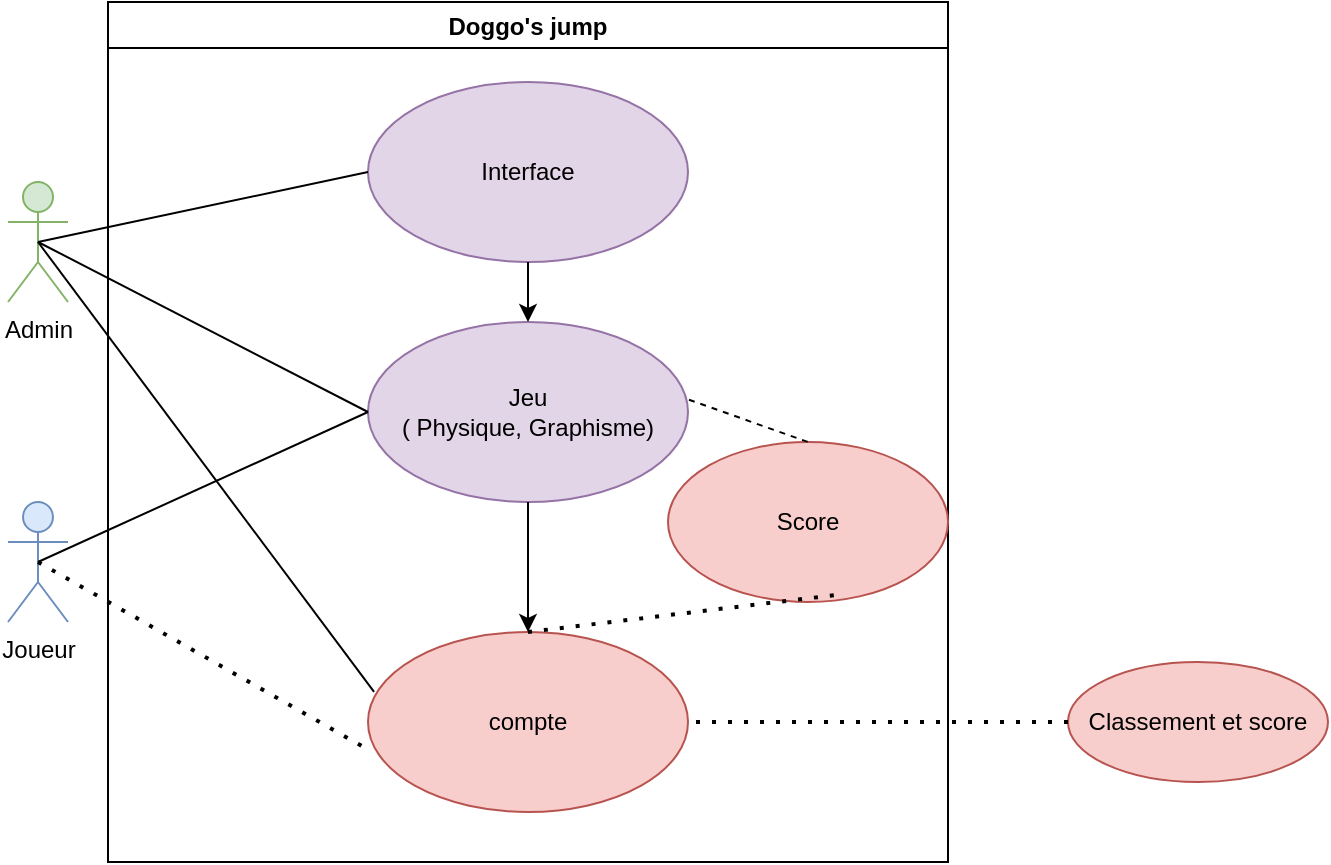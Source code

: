 <mxfile version="24.4.3" type="github">
  <diagram name="Page-1" id="mfvF1i8Ni3RD2kmJohUu">
    <mxGraphModel dx="1062" dy="571" grid="1" gridSize="10" guides="1" tooltips="1" connect="1" arrows="1" fold="1" page="1" pageScale="1" pageWidth="827" pageHeight="1169" math="0" shadow="0">
      <root>
        <mxCell id="0" />
        <mxCell id="1" parent="0" />
        <mxCell id="fka_Ivsa0DvniqacogMy-2" value="Joueur" style="shape=umlActor;verticalLabelPosition=bottom;verticalAlign=top;html=1;fillColor=#dae8fc;strokeColor=#6c8ebf;" parent="1" vertex="1">
          <mxGeometry x="270" y="290" width="30" height="60" as="geometry" />
        </mxCell>
        <mxCell id="fka_Ivsa0DvniqacogMy-3" value="Admin" style="shape=umlActor;verticalLabelPosition=bottom;verticalAlign=top;html=1;fillColor=#d5e8d4;strokeColor=#82b366;" parent="1" vertex="1">
          <mxGeometry x="270" y="130" width="30" height="60" as="geometry" />
        </mxCell>
        <mxCell id="fka_Ivsa0DvniqacogMy-5" value="Doggo&#39;s jump" style="swimlane;" parent="1" vertex="1">
          <mxGeometry x="320" y="40" width="420" height="430" as="geometry" />
        </mxCell>
        <mxCell id="fka_Ivsa0DvniqacogMy-6" value="Score" style="ellipse;whiteSpace=wrap;html=1;align=center;newEdgeStyle={&quot;edgeStyle&quot;:&quot;entityRelationEdgeStyle&quot;,&quot;startArrow&quot;:&quot;none&quot;,&quot;endArrow&quot;:&quot;none&quot;,&quot;segment&quot;:10,&quot;curved&quot;:1,&quot;sourcePerimeterSpacing&quot;:0,&quot;targetPerimeterSpacing&quot;:0};treeFolding=1;treeMoving=1;fillColor=#f8cecc;strokeColor=#b85450;" parent="fka_Ivsa0DvniqacogMy-5" vertex="1">
          <mxGeometry x="280" y="220" width="140" height="80" as="geometry" />
        </mxCell>
        <mxCell id="fka_Ivsa0DvniqacogMy-8" value="compte" style="ellipse;whiteSpace=wrap;html=1;align=center;newEdgeStyle={&quot;edgeStyle&quot;:&quot;entityRelationEdgeStyle&quot;,&quot;startArrow&quot;:&quot;none&quot;,&quot;endArrow&quot;:&quot;none&quot;,&quot;segment&quot;:10,&quot;curved&quot;:1,&quot;sourcePerimeterSpacing&quot;:0,&quot;targetPerimeterSpacing&quot;:0};treeFolding=1;treeMoving=1;fillColor=#f8cecc;strokeColor=#b85450;" parent="fka_Ivsa0DvniqacogMy-5" vertex="1">
          <mxGeometry x="130" y="315" width="160" height="90" as="geometry" />
        </mxCell>
        <mxCell id="fka_Ivsa0DvniqacogMy-9" value="" style="endArrow=none;dashed=1;html=1;dashPattern=1 3;strokeWidth=2;rounded=0;entryX=0.629;entryY=0.95;entryDx=0;entryDy=0;entryPerimeter=0;exitX=0.5;exitY=0;exitDx=0;exitDy=0;" parent="fka_Ivsa0DvniqacogMy-5" source="fka_Ivsa0DvniqacogMy-8" target="fka_Ivsa0DvniqacogMy-6" edge="1">
          <mxGeometry width="50" height="50" relative="1" as="geometry">
            <mxPoint x="70" y="290" as="sourcePoint" />
            <mxPoint x="120" y="240" as="targetPoint" />
          </mxGeometry>
        </mxCell>
        <mxCell id="LrhPeTNOm7IgZdOVsIFP-4" value="" style="endArrow=none;dashed=1;html=1;rounded=0;entryX=0.5;entryY=0;entryDx=0;entryDy=0;exitX=1;exitY=1;exitDx=0;exitDy=0;" parent="fka_Ivsa0DvniqacogMy-5" target="fka_Ivsa0DvniqacogMy-6" edge="1">
          <mxGeometry width="50" height="50" relative="1" as="geometry">
            <mxPoint x="256.569" y="186.82" as="sourcePoint" />
            <mxPoint x="270" y="210" as="targetPoint" />
          </mxGeometry>
        </mxCell>
        <mxCell id="LrhPeTNOm7IgZdOVsIFP-10" value="Interface" style="ellipse;whiteSpace=wrap;html=1;align=center;newEdgeStyle={&quot;edgeStyle&quot;:&quot;entityRelationEdgeStyle&quot;,&quot;startArrow&quot;:&quot;none&quot;,&quot;endArrow&quot;:&quot;none&quot;,&quot;segment&quot;:10,&quot;curved&quot;:1,&quot;sourcePerimeterSpacing&quot;:0,&quot;targetPerimeterSpacing&quot;:0};treeFolding=1;treeMoving=1;fillColor=#e1d5e7;strokeColor=#9673a6;" parent="fka_Ivsa0DvniqacogMy-5" vertex="1">
          <mxGeometry x="130" y="40" width="160" height="90" as="geometry" />
        </mxCell>
        <mxCell id="LrhPeTNOm7IgZdOVsIFP-9" value="Jeu&lt;div&gt;( Physique, Graphisme)&lt;/div&gt;" style="ellipse;whiteSpace=wrap;html=1;align=center;newEdgeStyle={&quot;edgeStyle&quot;:&quot;entityRelationEdgeStyle&quot;,&quot;startArrow&quot;:&quot;none&quot;,&quot;endArrow&quot;:&quot;none&quot;,&quot;segment&quot;:10,&quot;curved&quot;:1,&quot;sourcePerimeterSpacing&quot;:0,&quot;targetPerimeterSpacing&quot;:0};treeFolding=1;treeMoving=1;fillColor=#e1d5e7;strokeColor=#9673a6;" parent="fka_Ivsa0DvniqacogMy-5" vertex="1">
          <mxGeometry x="130" y="160" width="160" height="90" as="geometry" />
        </mxCell>
        <mxCell id="LrhPeTNOm7IgZdOVsIFP-15" value="" style="endArrow=classic;html=1;rounded=0;entryX=0.5;entryY=0;entryDx=0;entryDy=0;exitX=0.5;exitY=1;exitDx=0;exitDy=0;" parent="fka_Ivsa0DvniqacogMy-5" source="LrhPeTNOm7IgZdOVsIFP-10" target="LrhPeTNOm7IgZdOVsIFP-9" edge="1">
          <mxGeometry width="50" height="50" relative="1" as="geometry">
            <mxPoint x="220" y="260" as="sourcePoint" />
            <mxPoint x="270" y="210" as="targetPoint" />
          </mxGeometry>
        </mxCell>
        <mxCell id="LrhPeTNOm7IgZdOVsIFP-16" value="" style="endArrow=classic;html=1;rounded=0;entryX=0.5;entryY=0;entryDx=0;entryDy=0;exitX=0.5;exitY=1;exitDx=0;exitDy=0;" parent="fka_Ivsa0DvniqacogMy-5" source="LrhPeTNOm7IgZdOVsIFP-9" target="fka_Ivsa0DvniqacogMy-8" edge="1">
          <mxGeometry width="50" height="50" relative="1" as="geometry">
            <mxPoint x="220" y="260" as="sourcePoint" />
            <mxPoint x="270" y="210" as="targetPoint" />
          </mxGeometry>
        </mxCell>
        <mxCell id="fka_Ivsa0DvniqacogMy-10" value="" style="endArrow=none;html=1;rounded=0;exitX=0.5;exitY=0.5;exitDx=0;exitDy=0;exitPerimeter=0;entryX=0;entryY=0.5;entryDx=0;entryDy=0;" parent="1" source="fka_Ivsa0DvniqacogMy-2" target="LrhPeTNOm7IgZdOVsIFP-9" edge="1">
          <mxGeometry width="50" height="50" relative="1" as="geometry">
            <mxPoint x="390" y="330" as="sourcePoint" />
            <mxPoint x="440" y="195" as="targetPoint" />
          </mxGeometry>
        </mxCell>
        <mxCell id="fka_Ivsa0DvniqacogMy-11" value="" style="endArrow=none;dashed=1;html=1;dashPattern=1 3;strokeWidth=2;rounded=0;entryX=-0.009;entryY=0.644;entryDx=0;entryDy=0;entryPerimeter=0;exitX=0.5;exitY=0.5;exitDx=0;exitDy=0;exitPerimeter=0;" parent="1" source="fka_Ivsa0DvniqacogMy-2" target="fka_Ivsa0DvniqacogMy-8" edge="1">
          <mxGeometry width="50" height="50" relative="1" as="geometry">
            <mxPoint x="390" y="330" as="sourcePoint" />
            <mxPoint x="440" y="280" as="targetPoint" />
          </mxGeometry>
        </mxCell>
        <mxCell id="fka_Ivsa0DvniqacogMy-12" value="" style="endArrow=none;html=1;rounded=0;entryX=0.5;entryY=0.5;entryDx=0;entryDy=0;entryPerimeter=0;exitX=0.019;exitY=0.333;exitDx=0;exitDy=0;exitPerimeter=0;" parent="1" source="fka_Ivsa0DvniqacogMy-8" target="fka_Ivsa0DvniqacogMy-3" edge="1">
          <mxGeometry width="50" height="50" relative="1" as="geometry">
            <mxPoint x="390" y="330" as="sourcePoint" />
            <mxPoint x="440" y="280" as="targetPoint" />
          </mxGeometry>
        </mxCell>
        <mxCell id="fka_Ivsa0DvniqacogMy-13" value="" style="endArrow=none;html=1;rounded=0;exitX=0;exitY=0.5;exitDx=0;exitDy=0;" parent="1" source="LrhPeTNOm7IgZdOVsIFP-9" edge="1">
          <mxGeometry width="50" height="50" relative="1" as="geometry">
            <mxPoint x="440" y="195" as="sourcePoint" />
            <mxPoint x="285" y="160" as="targetPoint" />
          </mxGeometry>
        </mxCell>
        <mxCell id="LrhPeTNOm7IgZdOVsIFP-11" value="" style="endArrow=none;html=1;rounded=0;exitX=0.5;exitY=0.5;exitDx=0;exitDy=0;exitPerimeter=0;entryX=0;entryY=0.5;entryDx=0;entryDy=0;" parent="1" source="fka_Ivsa0DvniqacogMy-3" target="LrhPeTNOm7IgZdOVsIFP-10" edge="1">
          <mxGeometry width="50" height="50" relative="1" as="geometry">
            <mxPoint x="370" y="130" as="sourcePoint" />
            <mxPoint x="590" y="250" as="targetPoint" />
          </mxGeometry>
        </mxCell>
        <mxCell id="y1Xcgta5afYLwySx171e-1" value="Classement et score" style="ellipse;whiteSpace=wrap;html=1;align=center;newEdgeStyle={&quot;edgeStyle&quot;:&quot;entityRelationEdgeStyle&quot;,&quot;startArrow&quot;:&quot;none&quot;,&quot;endArrow&quot;:&quot;none&quot;,&quot;segment&quot;:10,&quot;curved&quot;:1,&quot;sourcePerimeterSpacing&quot;:0,&quot;targetPerimeterSpacing&quot;:0};treeFolding=1;treeMoving=1;fillColor=#f8cecc;strokeColor=#b85450;" vertex="1" parent="1">
          <mxGeometry x="800" y="370" width="130" height="60" as="geometry" />
        </mxCell>
        <mxCell id="y1Xcgta5afYLwySx171e-2" value="" style="endArrow=none;dashed=1;html=1;dashPattern=1 3;strokeWidth=2;rounded=0;exitX=0;exitY=0.5;exitDx=0;exitDy=0;entryX=1;entryY=0.5;entryDx=0;entryDy=0;" edge="1" parent="1" source="y1Xcgta5afYLwySx171e-1" target="fka_Ivsa0DvniqacogMy-8">
          <mxGeometry width="50" height="50" relative="1" as="geometry">
            <mxPoint x="770" y="390" as="sourcePoint" />
            <mxPoint x="710" y="400" as="targetPoint" />
          </mxGeometry>
        </mxCell>
      </root>
    </mxGraphModel>
  </diagram>
</mxfile>
